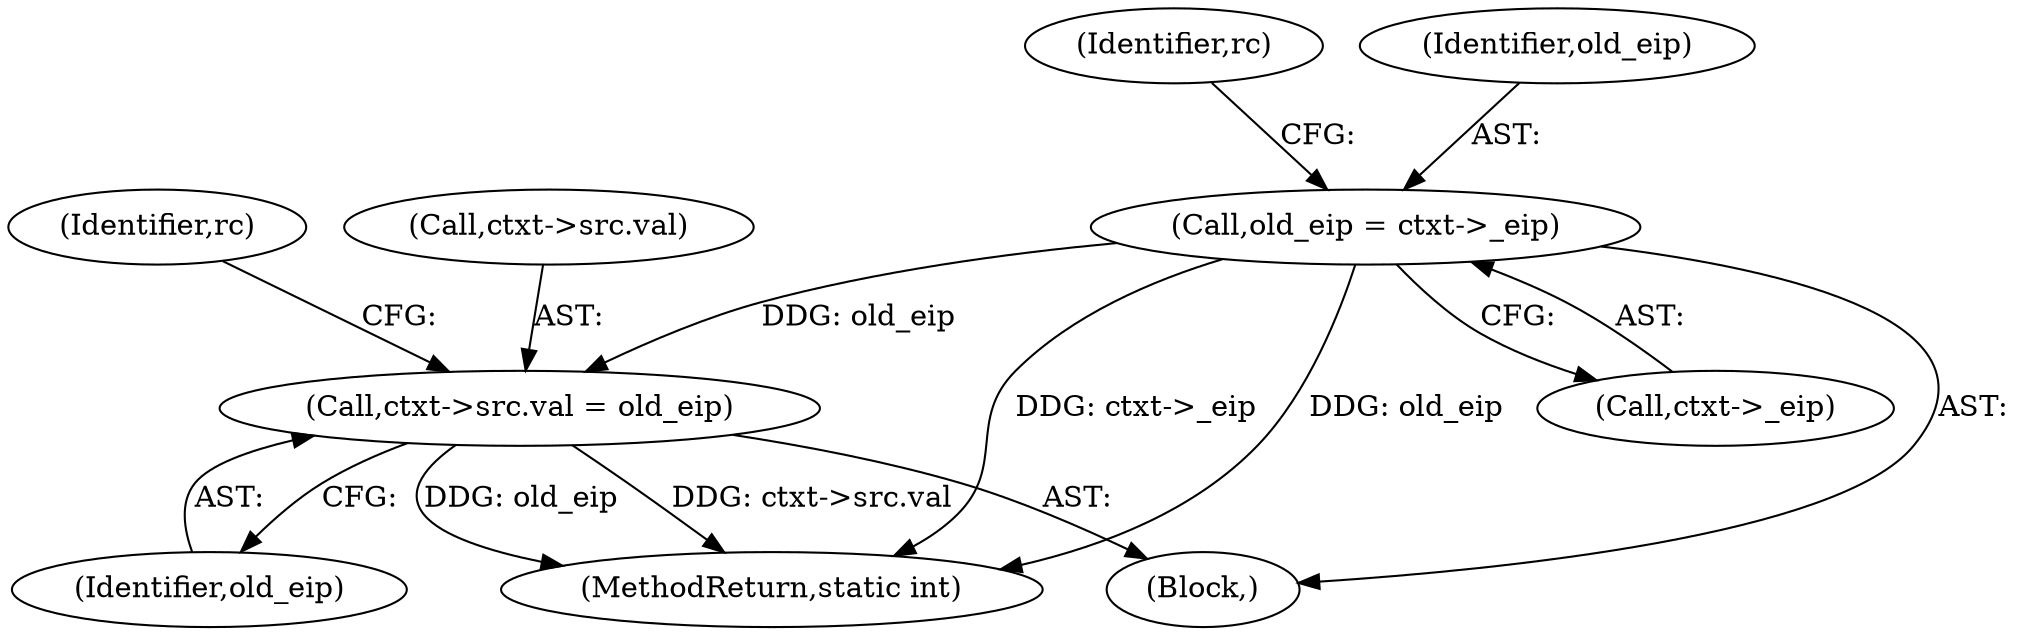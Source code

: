 digraph "0_linux_234f3ce485d54017f15cf5e0699cff4100121601_1@pointer" {
"1000138" [label="(Call,ctxt->src.val = old_eip)"];
"1000119" [label="(Call,old_eip = ctxt->_eip)"];
"1000175" [label="(MethodReturn,static int)"];
"1000144" [label="(Identifier,old_eip)"];
"1000146" [label="(Identifier,rc)"];
"1000139" [label="(Call,ctxt->src.val)"];
"1000125" [label="(Identifier,rc)"];
"1000121" [label="(Call,ctxt->_eip)"];
"1000117" [label="(Block,)"];
"1000119" [label="(Call,old_eip = ctxt->_eip)"];
"1000120" [label="(Identifier,old_eip)"];
"1000138" [label="(Call,ctxt->src.val = old_eip)"];
"1000138" -> "1000117"  [label="AST: "];
"1000138" -> "1000144"  [label="CFG: "];
"1000139" -> "1000138"  [label="AST: "];
"1000144" -> "1000138"  [label="AST: "];
"1000146" -> "1000138"  [label="CFG: "];
"1000138" -> "1000175"  [label="DDG: ctxt->src.val"];
"1000138" -> "1000175"  [label="DDG: old_eip"];
"1000119" -> "1000138"  [label="DDG: old_eip"];
"1000119" -> "1000117"  [label="AST: "];
"1000119" -> "1000121"  [label="CFG: "];
"1000120" -> "1000119"  [label="AST: "];
"1000121" -> "1000119"  [label="AST: "];
"1000125" -> "1000119"  [label="CFG: "];
"1000119" -> "1000175"  [label="DDG: ctxt->_eip"];
"1000119" -> "1000175"  [label="DDG: old_eip"];
}
